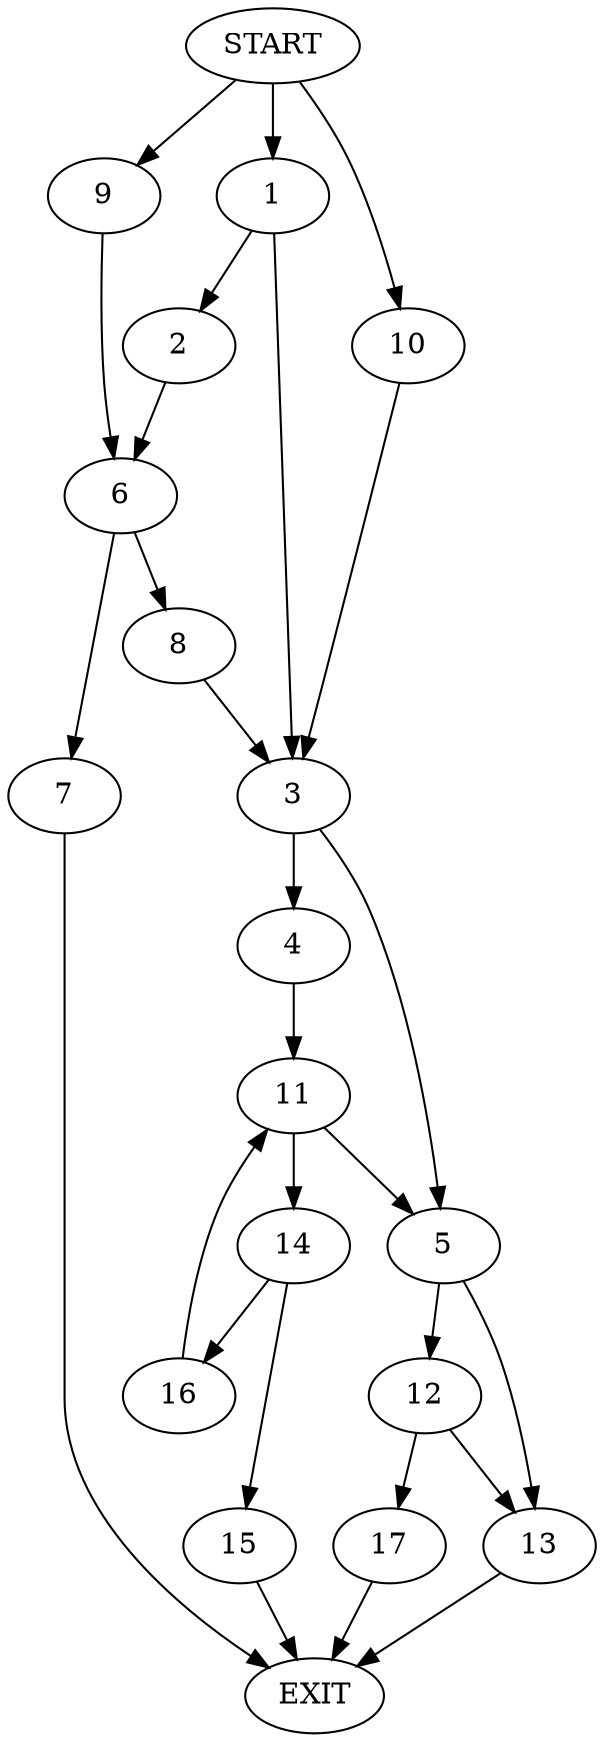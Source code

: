 digraph {
0 [label="START"]
18 [label="EXIT"]
0 -> 1
1 -> 2
1 -> 3
3 -> 4
3 -> 5
2 -> 6
6 -> 7
6 -> 8
0 -> 9
9 -> 6
8 -> 3
7 -> 18
0 -> 10
10 -> 3
4 -> 11
5 -> 12
5 -> 13
11 -> 14
11 -> 5
14 -> 15
14 -> 16
16 -> 11
15 -> 18
13 -> 18
12 -> 13
12 -> 17
17 -> 18
}
